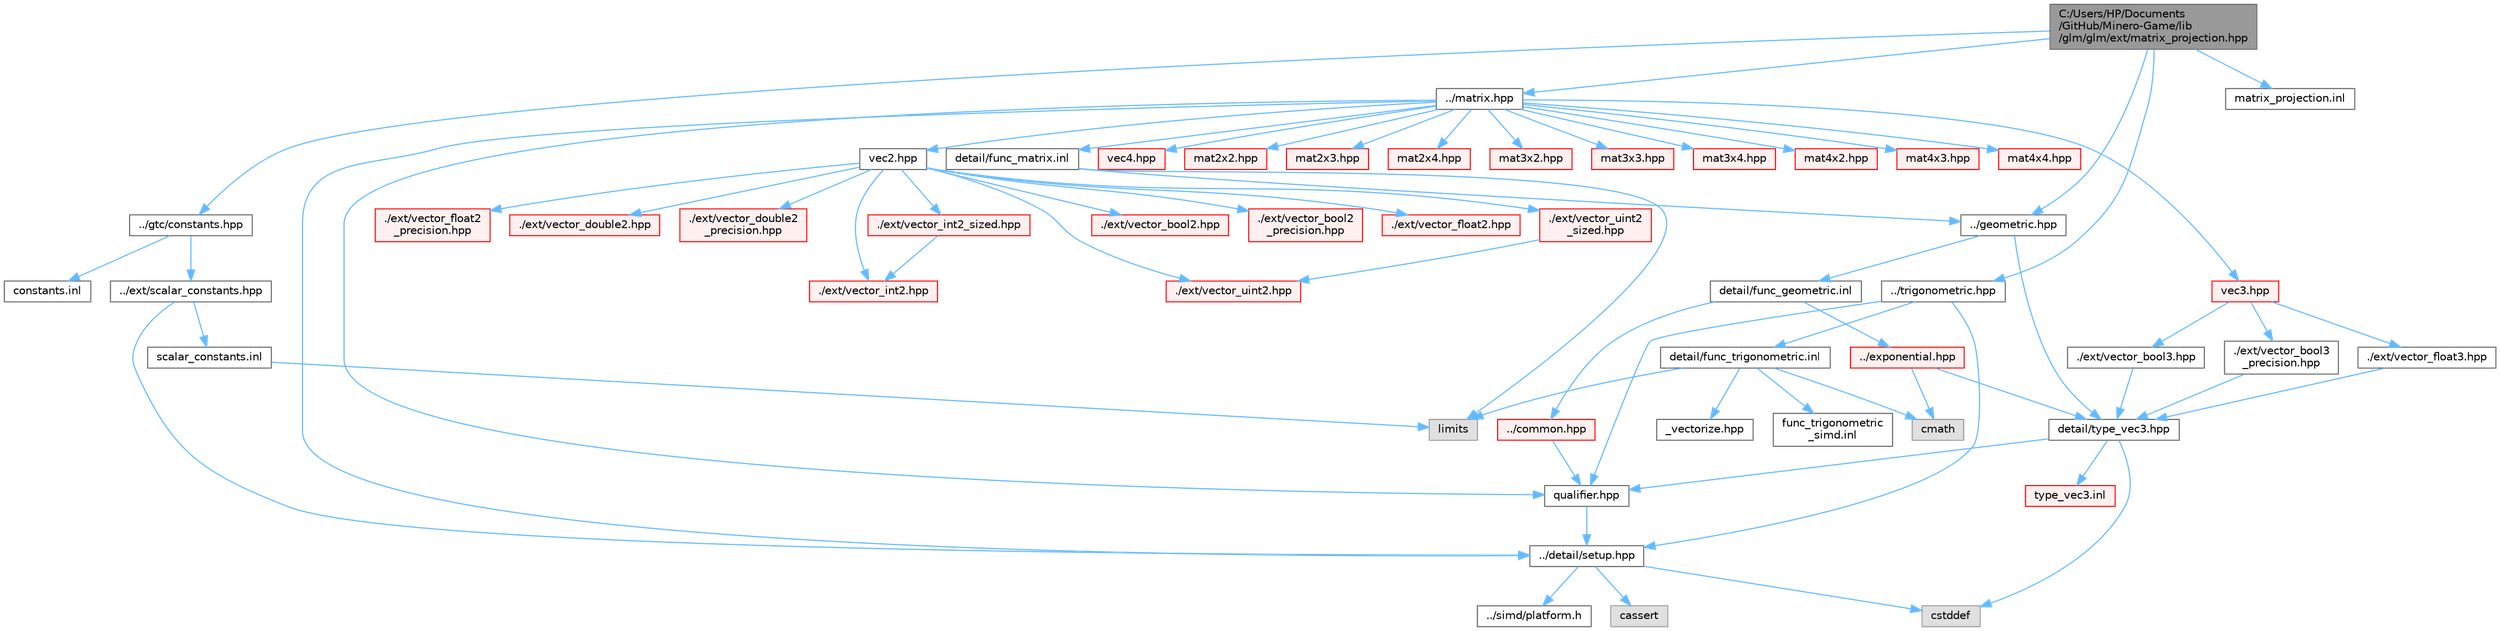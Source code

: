 digraph "C:/Users/HP/Documents/GitHub/Minero-Game/lib/glm/glm/ext/matrix_projection.hpp"
{
 // LATEX_PDF_SIZE
  bgcolor="transparent";
  edge [fontname=Helvetica,fontsize=10,labelfontname=Helvetica,labelfontsize=10];
  node [fontname=Helvetica,fontsize=10,shape=box,height=0.2,width=0.4];
  Node1 [id="Node000001",label="C:/Users/HP/Documents\l/GitHub/Minero-Game/lib\l/glm/glm/ext/matrix_projection.hpp",height=0.2,width=0.4,color="gray40", fillcolor="grey60", style="filled", fontcolor="black",tooltip=" "];
  Node1 -> Node2 [id="edge67_Node000001_Node000002",color="steelblue1",style="solid",tooltip=" "];
  Node2 [id="Node000002",label="../gtc/constants.hpp",height=0.2,width=0.4,color="grey40", fillcolor="white", style="filled",URL="$lib_2glm_2glm_2gtc_2constants_8hpp.html",tooltip=" "];
  Node2 -> Node3 [id="edge68_Node000002_Node000003",color="steelblue1",style="solid",tooltip=" "];
  Node3 [id="Node000003",label="../ext/scalar_constants.hpp",height=0.2,width=0.4,color="grey40", fillcolor="white", style="filled",URL="$lib_2glm_2glm_2ext_2scalar__constants_8hpp.html",tooltip=" "];
  Node3 -> Node4 [id="edge69_Node000003_Node000004",color="steelblue1",style="solid",tooltip=" "];
  Node4 [id="Node000004",label="../detail/setup.hpp",height=0.2,width=0.4,color="grey40", fillcolor="white", style="filled",URL="$lib_2glm_2glm_2detail_2setup_8hpp.html",tooltip=" "];
  Node4 -> Node5 [id="edge70_Node000004_Node000005",color="steelblue1",style="solid",tooltip=" "];
  Node5 [id="Node000005",label="cassert",height=0.2,width=0.4,color="grey60", fillcolor="#E0E0E0", style="filled",tooltip=" "];
  Node4 -> Node6 [id="edge71_Node000004_Node000006",color="steelblue1",style="solid",tooltip=" "];
  Node6 [id="Node000006",label="cstddef",height=0.2,width=0.4,color="grey60", fillcolor="#E0E0E0", style="filled",tooltip=" "];
  Node4 -> Node7 [id="edge72_Node000004_Node000007",color="steelblue1",style="solid",tooltip=" "];
  Node7 [id="Node000007",label="../simd/platform.h",height=0.2,width=0.4,color="grey40", fillcolor="white", style="filled",URL="$lib_2glm_2glm_2simd_2platform_8h.html",tooltip=" "];
  Node3 -> Node8 [id="edge73_Node000003_Node000008",color="steelblue1",style="solid",tooltip=" "];
  Node8 [id="Node000008",label="scalar_constants.inl",height=0.2,width=0.4,color="grey40", fillcolor="white", style="filled",URL="$lib_2glm_2glm_2ext_2scalar__constants_8inl.html",tooltip=" "];
  Node8 -> Node9 [id="edge74_Node000008_Node000009",color="steelblue1",style="solid",tooltip=" "];
  Node9 [id="Node000009",label="limits",height=0.2,width=0.4,color="grey60", fillcolor="#E0E0E0", style="filled",tooltip=" "];
  Node2 -> Node10 [id="edge75_Node000002_Node000010",color="steelblue1",style="solid",tooltip=" "];
  Node10 [id="Node000010",label="constants.inl",height=0.2,width=0.4,color="grey40", fillcolor="white", style="filled",URL="$lib_2glm_2glm_2gtc_2constants_8inl.html",tooltip=" "];
  Node1 -> Node11 [id="edge76_Node000001_Node000011",color="steelblue1",style="solid",tooltip=" "];
  Node11 [id="Node000011",label="../geometric.hpp",height=0.2,width=0.4,color="grey40", fillcolor="white", style="filled",URL="$lib_2glm_2glm_2geometric_8hpp.html",tooltip=" "];
  Node11 -> Node12 [id="edge77_Node000011_Node000012",color="steelblue1",style="solid",tooltip=" "];
  Node12 [id="Node000012",label="detail/type_vec3.hpp",height=0.2,width=0.4,color="grey40", fillcolor="white", style="filled",URL="$lib_2glm_2glm_2detail_2type__vec3_8hpp.html",tooltip=" "];
  Node12 -> Node13 [id="edge78_Node000012_Node000013",color="steelblue1",style="solid",tooltip=" "];
  Node13 [id="Node000013",label="qualifier.hpp",height=0.2,width=0.4,color="grey40", fillcolor="white", style="filled",URL="$lib_2glm_2glm_2detail_2qualifier_8hpp.html",tooltip=" "];
  Node13 -> Node4 [id="edge79_Node000013_Node000004",color="steelblue1",style="solid",tooltip=" "];
  Node12 -> Node6 [id="edge80_Node000012_Node000006",color="steelblue1",style="solid",tooltip=" "];
  Node12 -> Node14 [id="edge81_Node000012_Node000014",color="steelblue1",style="solid",tooltip=" "];
  Node14 [id="Node000014",label="type_vec3.inl",height=0.2,width=0.4,color="red", fillcolor="#FFF0F0", style="filled",URL="$lib_2glm_2glm_2detail_2type__vec3_8inl.html",tooltip=" "];
  Node11 -> Node16 [id="edge82_Node000011_Node000016",color="steelblue1",style="solid",tooltip=" "];
  Node16 [id="Node000016",label="detail/func_geometric.inl",height=0.2,width=0.4,color="grey40", fillcolor="white", style="filled",URL="$lib_2glm_2glm_2detail_2func__geometric_8inl.html",tooltip=" "];
  Node16 -> Node17 [id="edge83_Node000016_Node000017",color="steelblue1",style="solid",tooltip=" "];
  Node17 [id="Node000017",label="../exponential.hpp",height=0.2,width=0.4,color="red", fillcolor="#FFF0F0", style="filled",URL="$lib_2glm_2glm_2exponential_8hpp.html",tooltip=" "];
  Node17 -> Node12 [id="edge84_Node000017_Node000012",color="steelblue1",style="solid",tooltip=" "];
  Node17 -> Node24 [id="edge85_Node000017_Node000024",color="steelblue1",style="solid",tooltip=" "];
  Node24 [id="Node000024",label="cmath",height=0.2,width=0.4,color="grey60", fillcolor="#E0E0E0", style="filled",tooltip=" "];
  Node16 -> Node30 [id="edge86_Node000016_Node000030",color="steelblue1",style="solid",tooltip=" "];
  Node30 [id="Node000030",label="../common.hpp",height=0.2,width=0.4,color="red", fillcolor="#FFF0F0", style="filled",URL="$lib_2glm_2glm_2common_8hpp.html",tooltip=" "];
  Node30 -> Node13 [id="edge87_Node000030_Node000013",color="steelblue1",style="solid",tooltip=" "];
  Node1 -> Node34 [id="edge88_Node000001_Node000034",color="steelblue1",style="solid",tooltip=" "];
  Node34 [id="Node000034",label="../trigonometric.hpp",height=0.2,width=0.4,color="grey40", fillcolor="white", style="filled",URL="$lib_2glm_2glm_2trigonometric_8hpp.html",tooltip=" "];
  Node34 -> Node4 [id="edge89_Node000034_Node000004",color="steelblue1",style="solid",tooltip=" "];
  Node34 -> Node13 [id="edge90_Node000034_Node000013",color="steelblue1",style="solid",tooltip=" "];
  Node34 -> Node35 [id="edge91_Node000034_Node000035",color="steelblue1",style="solid",tooltip=" "];
  Node35 [id="Node000035",label="detail/func_trigonometric.inl",height=0.2,width=0.4,color="grey40", fillcolor="white", style="filled",URL="$lib_2glm_2glm_2detail_2func__trigonometric_8inl.html",tooltip=" "];
  Node35 -> Node29 [id="edge92_Node000035_Node000029",color="steelblue1",style="solid",tooltip=" "];
  Node29 [id="Node000029",label="_vectorize.hpp",height=0.2,width=0.4,color="grey40", fillcolor="white", style="filled",URL="$lib_2glm_2glm_2detail_2__vectorize_8hpp.html",tooltip=" "];
  Node35 -> Node24 [id="edge93_Node000035_Node000024",color="steelblue1",style="solid",tooltip=" "];
  Node35 -> Node9 [id="edge94_Node000035_Node000009",color="steelblue1",style="solid",tooltip=" "];
  Node35 -> Node36 [id="edge95_Node000035_Node000036",color="steelblue1",style="solid",tooltip=" "];
  Node36 [id="Node000036",label="func_trigonometric\l_simd.inl",height=0.2,width=0.4,color="grey40", fillcolor="white", style="filled",URL="$lib_2glm_2glm_2detail_2func__trigonometric__simd_8inl.html",tooltip=" "];
  Node1 -> Node37 [id="edge96_Node000001_Node000037",color="steelblue1",style="solid",tooltip=" "];
  Node37 [id="Node000037",label="../matrix.hpp",height=0.2,width=0.4,color="grey40", fillcolor="white", style="filled",URL="$lib_2glm_2glm_2matrix_8hpp.html",tooltip=" "];
  Node37 -> Node13 [id="edge97_Node000037_Node000013",color="steelblue1",style="solid",tooltip=" "];
  Node37 -> Node4 [id="edge98_Node000037_Node000004",color="steelblue1",style="solid",tooltip=" "];
  Node37 -> Node38 [id="edge99_Node000037_Node000038",color="steelblue1",style="solid",tooltip=" "];
  Node38 [id="Node000038",label="vec2.hpp",height=0.2,width=0.4,color="grey40", fillcolor="white", style="filled",URL="$lib_2glm_2glm_2vec2_8hpp.html",tooltip=" "];
  Node38 -> Node39 [id="edge100_Node000038_Node000039",color="steelblue1",style="solid",tooltip=" "];
  Node39 [id="Node000039",label="./ext/vector_bool2.hpp",height=0.2,width=0.4,color="red", fillcolor="#FFF0F0", style="filled",URL="$lib_2glm_2glm_2ext_2vector__bool2_8hpp.html",tooltip=" "];
  Node38 -> Node40 [id="edge101_Node000038_Node000040",color="steelblue1",style="solid",tooltip=" "];
  Node40 [id="Node000040",label="./ext/vector_bool2\l_precision.hpp",height=0.2,width=0.4,color="red", fillcolor="#FFF0F0", style="filled",URL="$lib_2glm_2glm_2ext_2vector__bool2__precision_8hpp.html",tooltip=" "];
  Node38 -> Node41 [id="edge102_Node000038_Node000041",color="steelblue1",style="solid",tooltip=" "];
  Node41 [id="Node000041",label="./ext/vector_float2.hpp",height=0.2,width=0.4,color="red", fillcolor="#FFF0F0", style="filled",URL="$lib_2glm_2glm_2ext_2vector__float2_8hpp.html",tooltip=" "];
  Node38 -> Node42 [id="edge103_Node000038_Node000042",color="steelblue1",style="solid",tooltip=" "];
  Node42 [id="Node000042",label="./ext/vector_float2\l_precision.hpp",height=0.2,width=0.4,color="red", fillcolor="#FFF0F0", style="filled",URL="$lib_2glm_2glm_2ext_2vector__float2__precision_8hpp.html",tooltip=" "];
  Node38 -> Node43 [id="edge104_Node000038_Node000043",color="steelblue1",style="solid",tooltip=" "];
  Node43 [id="Node000043",label="./ext/vector_double2.hpp",height=0.2,width=0.4,color="red", fillcolor="#FFF0F0", style="filled",URL="$lib_2glm_2glm_2ext_2vector__double2_8hpp.html",tooltip=" "];
  Node38 -> Node44 [id="edge105_Node000038_Node000044",color="steelblue1",style="solid",tooltip=" "];
  Node44 [id="Node000044",label="./ext/vector_double2\l_precision.hpp",height=0.2,width=0.4,color="red", fillcolor="#FFF0F0", style="filled",URL="$lib_2glm_2glm_2ext_2vector__double2__precision_8hpp.html",tooltip=" "];
  Node38 -> Node45 [id="edge106_Node000038_Node000045",color="steelblue1",style="solid",tooltip=" "];
  Node45 [id="Node000045",label="./ext/vector_int2.hpp",height=0.2,width=0.4,color="red", fillcolor="#FFF0F0", style="filled",URL="$lib_2glm_2glm_2ext_2vector__int2_8hpp.html",tooltip=" "];
  Node38 -> Node46 [id="edge107_Node000038_Node000046",color="steelblue1",style="solid",tooltip=" "];
  Node46 [id="Node000046",label="./ext/vector_int2_sized.hpp",height=0.2,width=0.4,color="red", fillcolor="#FFF0F0", style="filled",URL="$lib_2glm_2glm_2ext_2vector__int2__sized_8hpp.html",tooltip=" "];
  Node46 -> Node45 [id="edge108_Node000046_Node000045",color="steelblue1",style="solid",tooltip=" "];
  Node38 -> Node48 [id="edge109_Node000038_Node000048",color="steelblue1",style="solid",tooltip=" "];
  Node48 [id="Node000048",label="./ext/vector_uint2.hpp",height=0.2,width=0.4,color="red", fillcolor="#FFF0F0", style="filled",URL="$lib_2glm_2glm_2ext_2vector__uint2_8hpp.html",tooltip=" "];
  Node38 -> Node49 [id="edge110_Node000038_Node000049",color="steelblue1",style="solid",tooltip=" "];
  Node49 [id="Node000049",label="./ext/vector_uint2\l_sized.hpp",height=0.2,width=0.4,color="red", fillcolor="#FFF0F0", style="filled",URL="$lib_2glm_2glm_2ext_2vector__uint2__sized_8hpp.html",tooltip=" "];
  Node49 -> Node48 [id="edge111_Node000049_Node000048",color="steelblue1",style="solid",tooltip=" "];
  Node37 -> Node51 [id="edge112_Node000037_Node000051",color="steelblue1",style="solid",tooltip=" "];
  Node51 [id="Node000051",label="vec3.hpp",height=0.2,width=0.4,color="red", fillcolor="#FFF0F0", style="filled",URL="$lib_2glm_2glm_2vec3_8hpp.html",tooltip=" "];
  Node51 -> Node52 [id="edge113_Node000051_Node000052",color="steelblue1",style="solid",tooltip=" "];
  Node52 [id="Node000052",label="./ext/vector_bool3.hpp",height=0.2,width=0.4,color="grey40", fillcolor="white", style="filled",URL="$lib_2glm_2glm_2ext_2vector__bool3_8hpp.html",tooltip=" "];
  Node52 -> Node12 [id="edge114_Node000052_Node000012",color="steelblue1",style="solid",tooltip=" "];
  Node51 -> Node53 [id="edge115_Node000051_Node000053",color="steelblue1",style="solid",tooltip=" "];
  Node53 [id="Node000053",label="./ext/vector_bool3\l_precision.hpp",height=0.2,width=0.4,color="grey40", fillcolor="white", style="filled",URL="$lib_2glm_2glm_2ext_2vector__bool3__precision_8hpp.html",tooltip=" "];
  Node53 -> Node12 [id="edge116_Node000053_Node000012",color="steelblue1",style="solid",tooltip=" "];
  Node51 -> Node54 [id="edge117_Node000051_Node000054",color="steelblue1",style="solid",tooltip=" "];
  Node54 [id="Node000054",label="./ext/vector_float3.hpp",height=0.2,width=0.4,color="grey40", fillcolor="white", style="filled",URL="$lib_2glm_2glm_2ext_2vector__float3_8hpp.html",tooltip=" "];
  Node54 -> Node12 [id="edge118_Node000054_Node000012",color="steelblue1",style="solid",tooltip=" "];
  Node37 -> Node62 [id="edge119_Node000037_Node000062",color="steelblue1",style="solid",tooltip=" "];
  Node62 [id="Node000062",label="vec4.hpp",height=0.2,width=0.4,color="red", fillcolor="#FFF0F0", style="filled",URL="$lib_2glm_2glm_2vec4_8hpp.html",tooltip=" "];
  Node37 -> Node73 [id="edge120_Node000037_Node000073",color="steelblue1",style="solid",tooltip=" "];
  Node73 [id="Node000073",label="mat2x2.hpp",height=0.2,width=0.4,color="red", fillcolor="#FFF0F0", style="filled",URL="$lib_2glm_2glm_2mat2x2_8hpp.html",tooltip=" "];
  Node37 -> Node80 [id="edge121_Node000037_Node000080",color="steelblue1",style="solid",tooltip=" "];
  Node80 [id="Node000080",label="mat2x3.hpp",height=0.2,width=0.4,color="red", fillcolor="#FFF0F0", style="filled",URL="$lib_2glm_2glm_2mat2x3_8hpp.html",tooltip=" "];
  Node37 -> Node87 [id="edge122_Node000037_Node000087",color="steelblue1",style="solid",tooltip=" "];
  Node87 [id="Node000087",label="mat2x4.hpp",height=0.2,width=0.4,color="red", fillcolor="#FFF0F0", style="filled",URL="$lib_2glm_2glm_2mat2x4_8hpp.html",tooltip=" "];
  Node37 -> Node94 [id="edge123_Node000037_Node000094",color="steelblue1",style="solid",tooltip=" "];
  Node94 [id="Node000094",label="mat3x2.hpp",height=0.2,width=0.4,color="red", fillcolor="#FFF0F0", style="filled",URL="$lib_2glm_2glm_2mat3x2_8hpp.html",tooltip=" "];
  Node37 -> Node101 [id="edge124_Node000037_Node000101",color="steelblue1",style="solid",tooltip=" "];
  Node101 [id="Node000101",label="mat3x3.hpp",height=0.2,width=0.4,color="red", fillcolor="#FFF0F0", style="filled",URL="$lib_2glm_2glm_2mat3x3_8hpp.html",tooltip=" "];
  Node37 -> Node108 [id="edge125_Node000037_Node000108",color="steelblue1",style="solid",tooltip=" "];
  Node108 [id="Node000108",label="mat3x4.hpp",height=0.2,width=0.4,color="red", fillcolor="#FFF0F0", style="filled",URL="$lib_2glm_2glm_2mat3x4_8hpp.html",tooltip=" "];
  Node37 -> Node115 [id="edge126_Node000037_Node000115",color="steelblue1",style="solid",tooltip=" "];
  Node115 [id="Node000115",label="mat4x2.hpp",height=0.2,width=0.4,color="red", fillcolor="#FFF0F0", style="filled",URL="$lib_2glm_2glm_2mat4x2_8hpp.html",tooltip=" "];
  Node37 -> Node122 [id="edge127_Node000037_Node000122",color="steelblue1",style="solid",tooltip=" "];
  Node122 [id="Node000122",label="mat4x3.hpp",height=0.2,width=0.4,color="red", fillcolor="#FFF0F0", style="filled",URL="$lib_2glm_2glm_2mat4x3_8hpp.html",tooltip=" "];
  Node37 -> Node129 [id="edge128_Node000037_Node000129",color="steelblue1",style="solid",tooltip=" "];
  Node129 [id="Node000129",label="mat4x4.hpp",height=0.2,width=0.4,color="red", fillcolor="#FFF0F0", style="filled",URL="$lib_2glm_2glm_2mat4x4_8hpp.html",tooltip=" "];
  Node37 -> Node136 [id="edge129_Node000037_Node000136",color="steelblue1",style="solid",tooltip=" "];
  Node136 [id="Node000136",label="detail/func_matrix.inl",height=0.2,width=0.4,color="grey40", fillcolor="white", style="filled",URL="$lib_2glm_2glm_2detail_2func__matrix_8inl.html",tooltip=" "];
  Node136 -> Node11 [id="edge130_Node000136_Node000011",color="steelblue1",style="solid",tooltip=" "];
  Node136 -> Node9 [id="edge131_Node000136_Node000009",color="steelblue1",style="solid",tooltip=" "];
  Node1 -> Node137 [id="edge132_Node000001_Node000137",color="steelblue1",style="solid",tooltip=" "];
  Node137 [id="Node000137",label="matrix_projection.inl",height=0.2,width=0.4,color="grey40", fillcolor="white", style="filled",URL="$lib_2glm_2glm_2ext_2matrix__projection_8inl.html",tooltip=" "];
}

